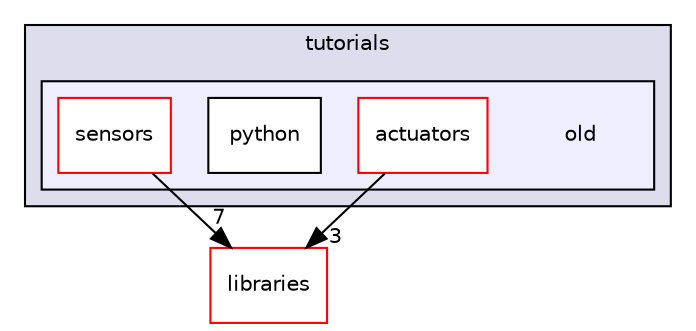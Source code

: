 digraph "old" {
  compound=true
  node [ fontsize="10", fontname="Helvetica"];
  edge [ labelfontsize="10", labelfontname="Helvetica"];
  subgraph clusterdir_0d353d24d0afa59909efab6593124f6d {
    graph [ bgcolor="#ddddee", pencolor="black", label="tutorials" fontname="Helvetica", fontsize="10", URL="dir_0d353d24d0afa59909efab6593124f6d.html"]
  subgraph clusterdir_03af1c557e7e0223a3e8cc85239ff557 {
    graph [ bgcolor="#eeeeff", pencolor="black", label="" URL="dir_03af1c557e7e0223a3e8cc85239ff557.html"];
    dir_03af1c557e7e0223a3e8cc85239ff557 [shape=plaintext label="old"];
    dir_099c7fcc16af30ede4194c3eb36fd413 [shape=box label="actuators" color="red" fillcolor="white" style="filled" URL="dir_099c7fcc16af30ede4194c3eb36fd413.html"];
    dir_fb5a1d211a1caca2239e8bd6aae37149 [shape=box label="python" color="black" fillcolor="white" style="filled" URL="dir_fb5a1d211a1caca2239e8bd6aae37149.html"];
    dir_3a83a7361507c81fa7bd9e0ed09d435b [shape=box label="sensors" color="red" fillcolor="white" style="filled" URL="dir_3a83a7361507c81fa7bd9e0ed09d435b.html"];
  }
  }
  dir_bc0718b08fb2015b8e59c47b2805f60c [shape=box label="libraries" fillcolor="white" style="filled" color="red" URL="dir_bc0718b08fb2015b8e59c47b2805f60c.html"];
  dir_099c7fcc16af30ede4194c3eb36fd413->dir_bc0718b08fb2015b8e59c47b2805f60c [headlabel="3", labeldistance=1.5 headhref="dir_000048_000000.html"];
  dir_3a83a7361507c81fa7bd9e0ed09d435b->dir_bc0718b08fb2015b8e59c47b2805f60c [headlabel="7", labeldistance=1.5 headhref="dir_000031_000000.html"];
}
